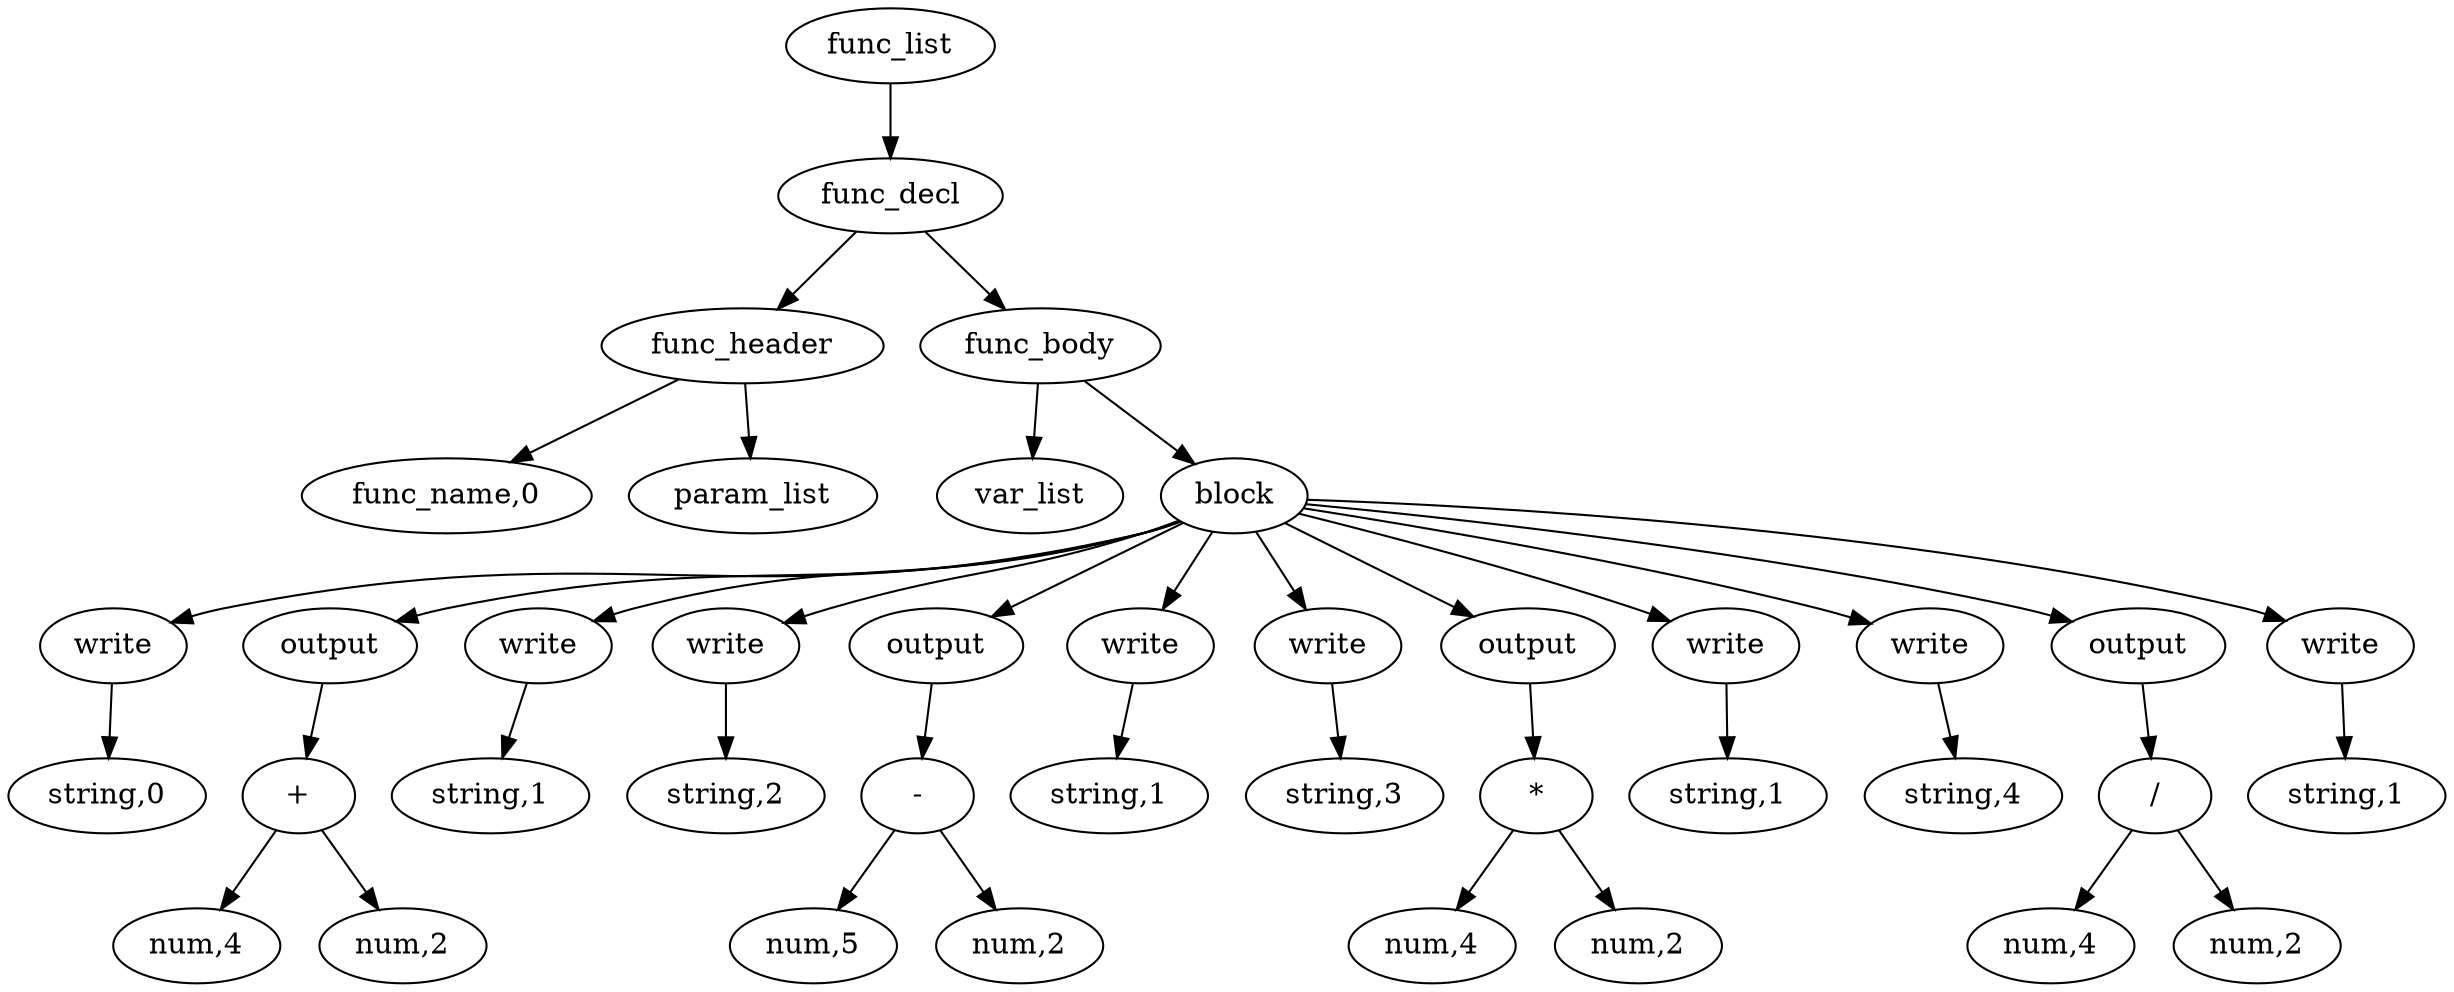 digraph {
graph [ordering="out"];
node0[label="func_list"];
node1[label="func_decl"];
node2[label="func_header"];
node3[label="func_name,0"];
node2 -> node3;
node4[label="param_list"];
node2 -> node4;
node1 -> node2;
node5[label="func_body"];
node6[label="var_list"];
node5 -> node6;
node7[label="block"];
node8[label="write"];
node9[label="string,0"];
node8 -> node9;
node7 -> node8;
node10[label="output"];
node11[label="+"];
node12[label="num,4"];
node11 -> node12;
node13[label="num,2"];
node11 -> node13;
node10 -> node11;
node7 -> node10;
node14[label="write"];
node15[label="string,1"];
node14 -> node15;
node7 -> node14;
node16[label="write"];
node17[label="string,2"];
node16 -> node17;
node7 -> node16;
node18[label="output"];
node19[label="-"];
node20[label="num,5"];
node19 -> node20;
node21[label="num,2"];
node19 -> node21;
node18 -> node19;
node7 -> node18;
node22[label="write"];
node23[label="string,1"];
node22 -> node23;
node7 -> node22;
node24[label="write"];
node25[label="string,3"];
node24 -> node25;
node7 -> node24;
node26[label="output"];
node27[label="*"];
node28[label="num,4"];
node27 -> node28;
node29[label="num,2"];
node27 -> node29;
node26 -> node27;
node7 -> node26;
node30[label="write"];
node31[label="string,1"];
node30 -> node31;
node7 -> node30;
node32[label="write"];
node33[label="string,4"];
node32 -> node33;
node7 -> node32;
node34[label="output"];
node35[label="/"];
node36[label="num,4"];
node35 -> node36;
node37[label="num,2"];
node35 -> node37;
node34 -> node35;
node7 -> node34;
node38[label="write"];
node39[label="string,1"];
node38 -> node39;
node7 -> node38;
node5 -> node7;
node1 -> node5;
node0 -> node1;
}
